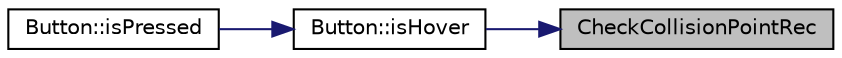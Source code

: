 digraph "CheckCollisionPointRec"
{
 // LATEX_PDF_SIZE
  edge [fontname="Helvetica",fontsize="10",labelfontname="Helvetica",labelfontsize="10"];
  node [fontname="Helvetica",fontsize="10",shape=record];
  rankdir="RL";
  Node1 [label="CheckCollisionPointRec",height=0.2,width=0.4,color="black", fillcolor="grey75", style="filled", fontcolor="black",tooltip=" "];
  Node1 -> Node2 [dir="back",color="midnightblue",fontsize="10",style="solid"];
  Node2 [label="Button::isHover",height=0.2,width=0.4,color="black", fillcolor="white", style="filled",URL="$class_button.html#a53a1570f480e4fee4951c3eecea8c3fb",tooltip=" "];
  Node2 -> Node3 [dir="back",color="midnightblue",fontsize="10",style="solid"];
  Node3 [label="Button::isPressed",height=0.2,width=0.4,color="black", fillcolor="white", style="filled",URL="$class_button.html#a6ed2a4b4e00facf5c42a11ecd1f4e1c7",tooltip=" "];
}
